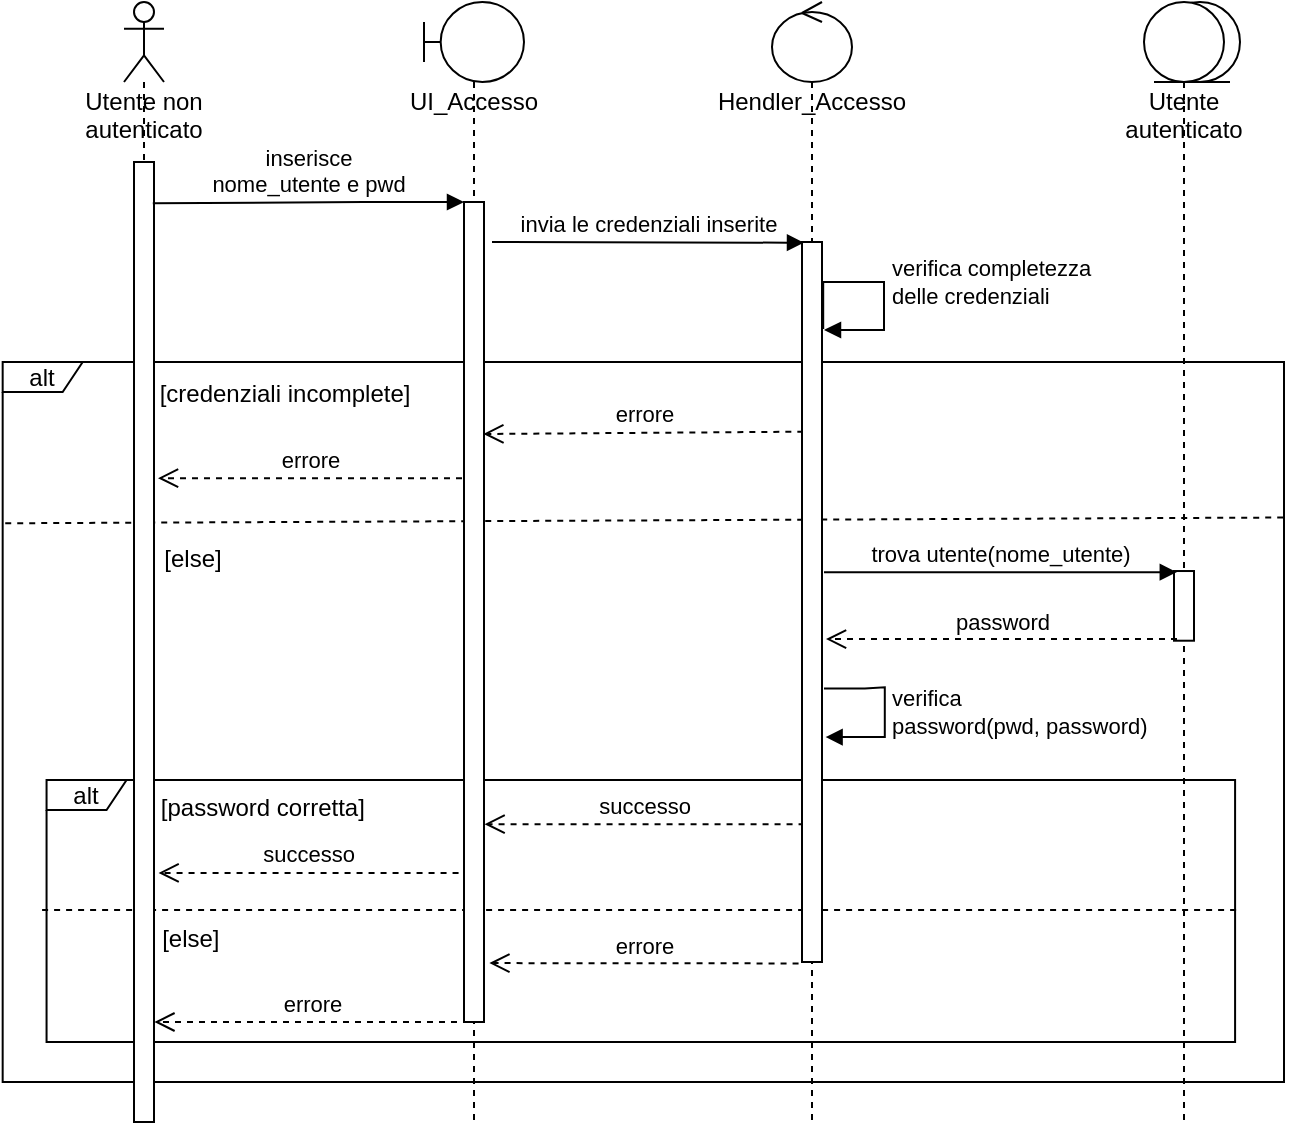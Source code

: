 <mxfile version="14.3.0" type="device"><diagram id="jR4hzgBbELV7DakS_xyu" name="Page-1"><mxGraphModel dx="4152" dy="1908" grid="1" gridSize="10" guides="1" tooltips="1" connect="1" arrows="1" fold="1" page="1" pageScale="1" pageWidth="827" pageHeight="1169" math="0" shadow="0"><root><mxCell id="0"/><mxCell id="1" parent="0"/><mxCell id="a8Fk5_pYQaZ3k-yVh7Ge-1" value="" style="ellipse;shape=umlEntity;whiteSpace=wrap;html=1;" vertex="1" parent="1"><mxGeometry x="608" y="200" width="40" height="40" as="geometry"/></mxCell><mxCell id="a8Fk5_pYQaZ3k-yVh7Ge-2" value="Utente autenticato" style="shape=umlLifeline;participant=umlEntity;perimeter=lifelinePerimeter;whiteSpace=wrap;html=1;container=1;collapsible=0;recursiveResize=0;verticalAlign=top;spacingTop=36;outlineConnect=0;" vertex="1" parent="1"><mxGeometry x="600" y="200" width="40" height="560" as="geometry"/></mxCell><mxCell id="a8Fk5_pYQaZ3k-yVh7Ge-3" value="" style="group" vertex="1" connectable="0" parent="1"><mxGeometry x="50" y="380" width="620" height="360" as="geometry"/></mxCell><mxCell id="a8Fk5_pYQaZ3k-yVh7Ge-4" value="alt" style="shape=umlFrame;whiteSpace=wrap;html=1;width=40;height=15;" vertex="1" parent="a8Fk5_pYQaZ3k-yVh7Ge-3"><mxGeometry x="-20.667" width="640.667" height="360" as="geometry"/></mxCell><mxCell id="a8Fk5_pYQaZ3k-yVh7Ge-5" value="" style="group" vertex="1" connectable="0" parent="a8Fk5_pYQaZ3k-yVh7Ge-3"><mxGeometry x="1.28" y="209.03" width="598.72" height="130.97" as="geometry"/></mxCell><mxCell id="a8Fk5_pYQaZ3k-yVh7Ge-6" value="alt" style="shape=umlFrame;whiteSpace=wrap;html=1;width=40;height=15;" vertex="1" parent="a8Fk5_pYQaZ3k-yVh7Ge-5"><mxGeometry width="594.263" height="130.97" as="geometry"/></mxCell><mxCell id="a8Fk5_pYQaZ3k-yVh7Ge-7" value="" style="endArrow=none;dashed=1;endFill=0;endSize=12;html=1;" edge="1" parent="a8Fk5_pYQaZ3k-yVh7Ge-5"><mxGeometry width="160" relative="1" as="geometry"><mxPoint x="-2.228" y="64.98" as="sourcePoint"/><mxPoint x="596.492" y="64.98" as="targetPoint"/></mxGeometry></mxCell><mxCell id="a8Fk5_pYQaZ3k-yVh7Ge-8" value="[password corretta]" style="text;align=center;fontStyle=0;verticalAlign=middle;spacingLeft=3;spacingRight=3;strokeColor=none;rotatable=0;points=[[0,0.5],[1,0.5]];portConstraint=eastwest;" vertex="1" parent="a8Fk5_pYQaZ3k-yVh7Ge-5"><mxGeometry x="48.72" width="118.853" height="26.194" as="geometry"/></mxCell><mxCell id="a8Fk5_pYQaZ3k-yVh7Ge-9" value="[else]" style="text;align=center;fontStyle=0;verticalAlign=middle;spacingLeft=3;spacingRight=3;strokeColor=none;rotatable=0;points=[[0,0.5],[1,0.5]];portConstraint=eastwest;" vertex="1" parent="a8Fk5_pYQaZ3k-yVh7Ge-5"><mxGeometry x="12.717" y="65.485" width="118.853" height="26.194" as="geometry"/></mxCell><mxCell id="a8Fk5_pYQaZ3k-yVh7Ge-10" value="" style="endArrow=none;dashed=1;endFill=0;endSize=12;html=1;exitX=0.002;exitY=0.224;exitDx=0;exitDy=0;exitPerimeter=0;entryX=1;entryY=0.216;entryDx=0;entryDy=0;entryPerimeter=0;" edge="1" parent="a8Fk5_pYQaZ3k-yVh7Ge-3" source="a8Fk5_pYQaZ3k-yVh7Ge-4" target="a8Fk5_pYQaZ3k-yVh7Ge-4"><mxGeometry width="160" relative="1" as="geometry"><mxPoint x="-5.169" y="81.285" as="sourcePoint"/><mxPoint x="604.497" y="81.285" as="targetPoint"/></mxGeometry></mxCell><mxCell id="a8Fk5_pYQaZ3k-yVh7Ge-11" value="[credenziali incomplete]" style="text;align=center;fontStyle=0;verticalAlign=middle;spacingLeft=3;spacingRight=3;strokeColor=none;rotatable=0;points=[[0,0.5],[1,0.5]];portConstraint=eastwest;" vertex="1" parent="a8Fk5_pYQaZ3k-yVh7Ge-3"><mxGeometry x="60.005" y="-20.903" width="121.026" height="72" as="geometry"/></mxCell><mxCell id="a8Fk5_pYQaZ3k-yVh7Ge-12" value="errore" style="html=1;verticalAlign=bottom;endArrow=open;dashed=1;endSize=8;" edge="1" parent="a8Fk5_pYQaZ3k-yVh7Ge-3"><mxGeometry relative="1" as="geometry"><mxPoint x="379.67" y="34.839" as="sourcePoint"/><mxPoint x="219.67" y="36" as="targetPoint"/></mxGeometry></mxCell><mxCell id="a8Fk5_pYQaZ3k-yVh7Ge-13" value="errore" style="html=1;verticalAlign=bottom;endArrow=open;dashed=1;endSize=8;" edge="1" parent="a8Fk5_pYQaZ3k-yVh7Ge-3"><mxGeometry relative="1" as="geometry"><mxPoint x="209" y="58.065" as="sourcePoint"/><mxPoint x="57" y="58.065" as="targetPoint"/></mxGeometry></mxCell><mxCell id="a8Fk5_pYQaZ3k-yVh7Ge-14" value="[else]" style="text;align=center;fontStyle=0;verticalAlign=middle;spacingLeft=3;spacingRight=3;strokeColor=none;rotatable=0;points=[[0,0.5],[1,0.5]];portConstraint=eastwest;" vertex="1" parent="a8Fk5_pYQaZ3k-yVh7Ge-3"><mxGeometry x="14.005" y="61.548" width="121.026" height="72" as="geometry"/></mxCell><mxCell id="a8Fk5_pYQaZ3k-yVh7Ge-15" value="" style="html=1;points=[];perimeter=orthogonalPerimeter;" vertex="1" parent="a8Fk5_pYQaZ3k-yVh7Ge-3"><mxGeometry x="565" y="104.516" width="10" height="34.839" as="geometry"/></mxCell><mxCell id="a8Fk5_pYQaZ3k-yVh7Ge-16" value="trova utente(nome_utente)" style="html=1;verticalAlign=bottom;endArrow=block;exitX=1.08;exitY=0.206;exitDx=0;exitDy=0;exitPerimeter=0;entryX=0.14;entryY=0.017;entryDx=0;entryDy=0;entryPerimeter=0;" edge="1" parent="a8Fk5_pYQaZ3k-yVh7Ge-3" target="a8Fk5_pYQaZ3k-yVh7Ge-15"><mxGeometry width="80" relative="1" as="geometry"><mxPoint x="390.0" y="105.12" as="sourcePoint"/><mxPoint x="560" y="105.677" as="targetPoint"/></mxGeometry></mxCell><mxCell id="a8Fk5_pYQaZ3k-yVh7Ge-17" value="password" style="html=1;verticalAlign=bottom;endArrow=open;dashed=1;endSize=8;" edge="1" parent="a8Fk5_pYQaZ3k-yVh7Ge-3"><mxGeometry relative="1" as="geometry"><mxPoint x="566.5" y="138.548" as="sourcePoint"/><mxPoint x="391" y="138.548" as="targetPoint"/></mxGeometry></mxCell><mxCell id="a8Fk5_pYQaZ3k-yVh7Ge-18" value="verifica&lt;br&gt;password(pwd, password)" style="html=1;align=left;spacingLeft=2;endArrow=block;rounded=0;entryX=1.14;entryY=0.244;entryDx=0;entryDy=0;entryPerimeter=0;edgeStyle=orthogonalEdgeStyle;exitX=1.06;exitY=0.121;exitDx=0;exitDy=0;exitPerimeter=0;" edge="1" parent="a8Fk5_pYQaZ3k-yVh7Ge-3"><mxGeometry relative="1" as="geometry"><mxPoint x="390.0" y="163.243" as="sourcePoint"/><Array as="points"><mxPoint x="410.4" y="163.742"/><mxPoint x="420.4" y="162.581"/><mxPoint x="420.4" y="188.129"/></Array><mxPoint x="390.8" y="187.525" as="targetPoint"/></mxGeometry></mxCell><mxCell id="a8Fk5_pYQaZ3k-yVh7Ge-19" value="successo" style="html=1;verticalAlign=bottom;endArrow=open;dashed=1;endSize=8;" edge="1" parent="a8Fk5_pYQaZ3k-yVh7Ge-3"><mxGeometry relative="1" as="geometry"><mxPoint x="380.28" y="231.097" as="sourcePoint"/><mxPoint x="220.28" y="231.097" as="targetPoint"/></mxGeometry></mxCell><mxCell id="a8Fk5_pYQaZ3k-yVh7Ge-20" value="successo" style="html=1;verticalAlign=bottom;endArrow=open;dashed=1;endSize=8;" edge="1" parent="a8Fk5_pYQaZ3k-yVh7Ge-3"><mxGeometry relative="1" as="geometry"><mxPoint x="207.28" y="255.484" as="sourcePoint"/><mxPoint x="57.28" y="255.484" as="targetPoint"/></mxGeometry></mxCell><mxCell id="a8Fk5_pYQaZ3k-yVh7Ge-21" value="errore" style="html=1;verticalAlign=bottom;endArrow=open;dashed=1;endSize=8;entryX=1.24;entryY=0.934;entryDx=0;entryDy=0;entryPerimeter=0;" edge="1" parent="a8Fk5_pYQaZ3k-yVh7Ge-3"><mxGeometry relative="1" as="geometry"><mxPoint x="377.28" y="300.71" as="sourcePoint"/><mxPoint x="222.68" y="300.547" as="targetPoint"/></mxGeometry></mxCell><mxCell id="a8Fk5_pYQaZ3k-yVh7Ge-22" value="errore" style="html=1;verticalAlign=bottom;endArrow=open;dashed=1;endSize=8;exitX=-0.22;exitY=1.003;exitDx=0;exitDy=0;exitPerimeter=0;" edge="1" parent="a8Fk5_pYQaZ3k-yVh7Ge-3"><mxGeometry relative="1" as="geometry"><mxPoint x="212.5" y="330.004" as="sourcePoint"/><mxPoint x="55.2" y="330.004" as="targetPoint"/></mxGeometry></mxCell><mxCell id="a8Fk5_pYQaZ3k-yVh7Ge-24" value="UI_Accesso" style="shape=umlLifeline;participant=umlBoundary;perimeter=lifelinePerimeter;whiteSpace=wrap;html=1;container=1;collapsible=0;recursiveResize=0;verticalAlign=top;spacingTop=36;outlineConnect=0;" vertex="1" parent="1"><mxGeometry x="240" y="200" width="50" height="560" as="geometry"/></mxCell><mxCell id="a8Fk5_pYQaZ3k-yVh7Ge-25" value="" style="html=1;points=[];perimeter=orthogonalPerimeter;" vertex="1" parent="a8Fk5_pYQaZ3k-yVh7Ge-24"><mxGeometry x="20" y="100" width="10" height="410" as="geometry"/></mxCell><mxCell id="a8Fk5_pYQaZ3k-yVh7Ge-26" value="Hendler_Accesso" style="shape=umlLifeline;participant=umlControl;perimeter=lifelinePerimeter;whiteSpace=wrap;html=1;container=1;collapsible=0;recursiveResize=0;verticalAlign=top;spacingTop=36;outlineConnect=0;" vertex="1" parent="1"><mxGeometry x="414" y="200" width="40" height="560" as="geometry"/></mxCell><mxCell id="a8Fk5_pYQaZ3k-yVh7Ge-27" value="" style="html=1;points=[];perimeter=orthogonalPerimeter;" vertex="1" parent="a8Fk5_pYQaZ3k-yVh7Ge-26"><mxGeometry x="15" y="120" width="10" height="360" as="geometry"/></mxCell><mxCell id="a8Fk5_pYQaZ3k-yVh7Ge-28" value="verifica completezza&lt;br&gt;delle credenziali" style="html=1;align=left;spacingLeft=2;endArrow=block;rounded=0;edgeStyle=orthogonalEdgeStyle;exitX=1.06;exitY=0.121;exitDx=0;exitDy=0;exitPerimeter=0;" edge="1" parent="a8Fk5_pYQaZ3k-yVh7Ge-26" source="a8Fk5_pYQaZ3k-yVh7Ge-27"><mxGeometry relative="1" as="geometry"><mxPoint x="46" y="140" as="sourcePoint"/><Array as="points"><mxPoint x="26" y="140"/><mxPoint x="56" y="140"/><mxPoint x="56" y="164"/></Array><mxPoint x="26" y="164" as="targetPoint"/></mxGeometry></mxCell><mxCell id="a8Fk5_pYQaZ3k-yVh7Ge-29" value="Utente non autenticato" style="shape=umlLifeline;participant=umlActor;perimeter=lifelinePerimeter;whiteSpace=wrap;html=1;container=1;collapsible=0;recursiveResize=0;verticalAlign=top;spacingTop=36;outlineConnect=0;" vertex="1" parent="1"><mxGeometry x="90" y="200" width="20" height="560" as="geometry"/></mxCell><mxCell id="a8Fk5_pYQaZ3k-yVh7Ge-30" value="" style="html=1;points=[];perimeter=orthogonalPerimeter;" vertex="1" parent="a8Fk5_pYQaZ3k-yVh7Ge-29"><mxGeometry x="5" y="80" width="10" height="480" as="geometry"/></mxCell><mxCell id="a8Fk5_pYQaZ3k-yVh7Ge-31" value="inserisce&lt;br&gt;nome_utente e pwd" style="html=1;verticalAlign=bottom;endArrow=block;exitX=0.94;exitY=0.043;exitDx=0;exitDy=0;exitPerimeter=0;" edge="1" parent="1" source="a8Fk5_pYQaZ3k-yVh7Ge-30" target="a8Fk5_pYQaZ3k-yVh7Ge-25"><mxGeometry width="80" relative="1" as="geometry"><mxPoint x="110" y="300" as="sourcePoint"/><mxPoint x="240" y="280" as="targetPoint"/><Array as="points"><mxPoint x="220" y="300"/></Array></mxGeometry></mxCell><mxCell id="a8Fk5_pYQaZ3k-yVh7Ge-32" value="invia le credenziali inserite" style="html=1;verticalAlign=bottom;endArrow=block;entryX=0.1;entryY=0.001;entryDx=0;entryDy=0;entryPerimeter=0;" edge="1" parent="1" target="a8Fk5_pYQaZ3k-yVh7Ge-27"><mxGeometry width="80" relative="1" as="geometry"><mxPoint x="274" y="320" as="sourcePoint"/><mxPoint x="424.8" y="300.08" as="targetPoint"/></mxGeometry></mxCell></root></mxGraphModel></diagram></mxfile>
